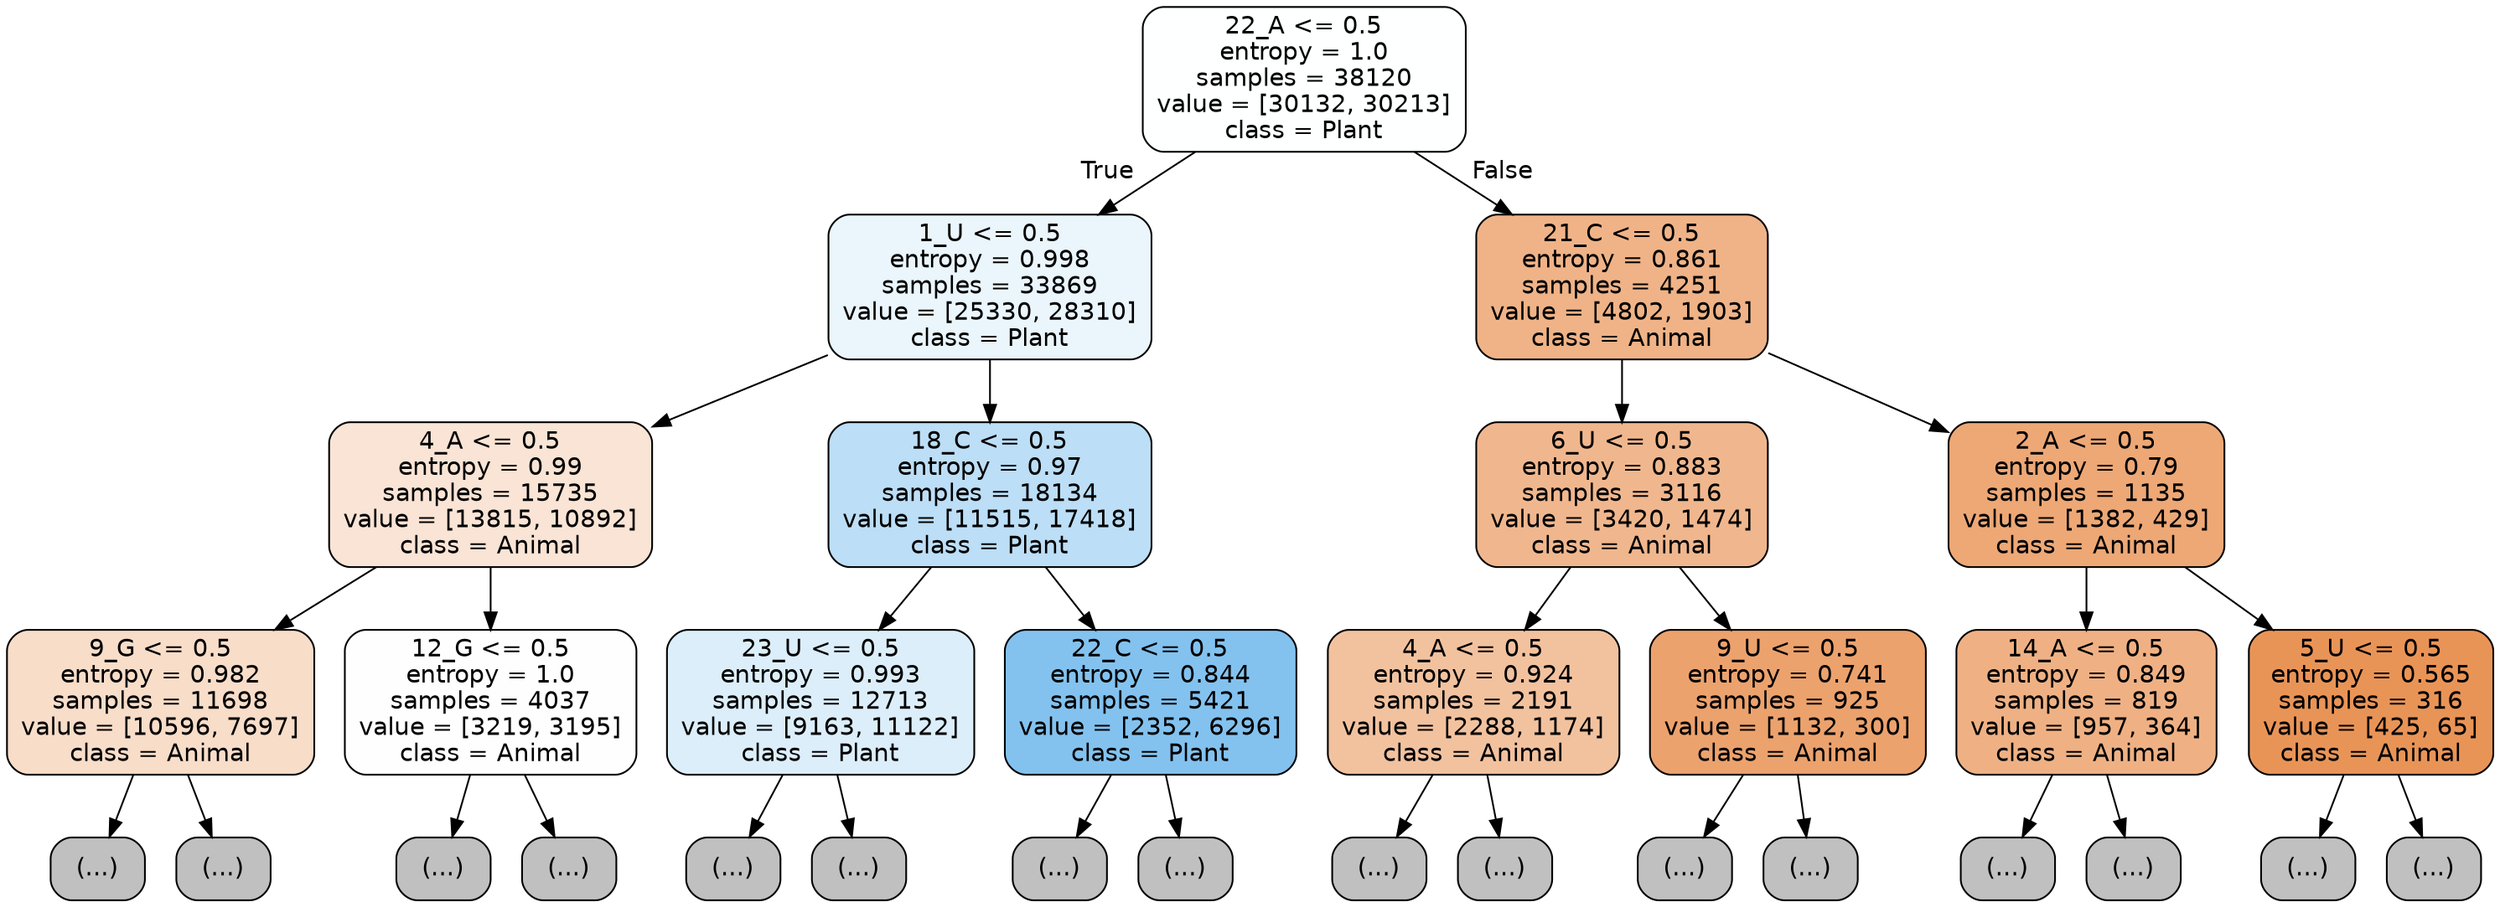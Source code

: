 digraph Tree {
node [shape=box, style="filled, rounded", color="black", fontname="helvetica"] ;
edge [fontname="helvetica"] ;
0 [label="22_A <= 0.5\nentropy = 1.0\nsamples = 38120\nvalue = [30132, 30213]\nclass = Plant", fillcolor="#feffff"] ;
1 [label="1_U <= 0.5\nentropy = 0.998\nsamples = 33869\nvalue = [25330, 28310]\nclass = Plant", fillcolor="#eaf5fc"] ;
0 -> 1 [labeldistance=2.5, labelangle=45, headlabel="True"] ;
2 [label="4_A <= 0.5\nentropy = 0.99\nsamples = 15735\nvalue = [13815, 10892]\nclass = Animal", fillcolor="#f9e4d5"] ;
1 -> 2 ;
3 [label="9_G <= 0.5\nentropy = 0.982\nsamples = 11698\nvalue = [10596, 7697]\nclass = Animal", fillcolor="#f8ddc9"] ;
2 -> 3 ;
4 [label="(...)", fillcolor="#C0C0C0"] ;
3 -> 4 ;
4775 [label="(...)", fillcolor="#C0C0C0"] ;
3 -> 4775 ;
6432 [label="12_G <= 0.5\nentropy = 1.0\nsamples = 4037\nvalue = [3219, 3195]\nclass = Animal", fillcolor="#fffefe"] ;
2 -> 6432 ;
6433 [label="(...)", fillcolor="#C0C0C0"] ;
6432 -> 6433 ;
7782 [label="(...)", fillcolor="#C0C0C0"] ;
6432 -> 7782 ;
8357 [label="18_C <= 0.5\nentropy = 0.97\nsamples = 18134\nvalue = [11515, 17418]\nclass = Plant", fillcolor="#bcdef6"] ;
1 -> 8357 ;
8358 [label="23_U <= 0.5\nentropy = 0.993\nsamples = 12713\nvalue = [9163, 11122]\nclass = Plant", fillcolor="#dceefa"] ;
8357 -> 8358 ;
8359 [label="(...)", fillcolor="#C0C0C0"] ;
8358 -> 8359 ;
13302 [label="(...)", fillcolor="#C0C0C0"] ;
8358 -> 13302 ;
13495 [label="22_C <= 0.5\nentropy = 0.844\nsamples = 5421\nvalue = [2352, 6296]\nclass = Plant", fillcolor="#83c2ef"] ;
8357 -> 13495 ;
13496 [label="(...)", fillcolor="#C0C0C0"] ;
13495 -> 13496 ;
14779 [label="(...)", fillcolor="#C0C0C0"] ;
13495 -> 14779 ;
14940 [label="21_C <= 0.5\nentropy = 0.861\nsamples = 4251\nvalue = [4802, 1903]\nclass = Animal", fillcolor="#efb387"] ;
0 -> 14940 [labeldistance=2.5, labelangle=-45, headlabel="False"] ;
14941 [label="6_U <= 0.5\nentropy = 0.883\nsamples = 3116\nvalue = [3420, 1474]\nclass = Animal", fillcolor="#f0b78e"] ;
14940 -> 14941 ;
14942 [label="4_A <= 0.5\nentropy = 0.924\nsamples = 2191\nvalue = [2288, 1174]\nclass = Animal", fillcolor="#f2c29f"] ;
14941 -> 14942 ;
14943 [label="(...)", fillcolor="#C0C0C0"] ;
14942 -> 14943 ;
15790 [label="(...)", fillcolor="#C0C0C0"] ;
14942 -> 15790 ;
15993 [label="9_U <= 0.5\nentropy = 0.741\nsamples = 925\nvalue = [1132, 300]\nclass = Animal", fillcolor="#eca26d"] ;
14941 -> 15993 ;
15994 [label="(...)", fillcolor="#C0C0C0"] ;
15993 -> 15994 ;
16273 [label="(...)", fillcolor="#C0C0C0"] ;
15993 -> 16273 ;
16376 [label="2_A <= 0.5\nentropy = 0.79\nsamples = 1135\nvalue = [1382, 429]\nclass = Animal", fillcolor="#eda876"] ;
14940 -> 16376 ;
16377 [label="14_A <= 0.5\nentropy = 0.849\nsamples = 819\nvalue = [957, 364]\nclass = Animal", fillcolor="#efb184"] ;
16376 -> 16377 ;
16378 [label="(...)", fillcolor="#C0C0C0"] ;
16377 -> 16378 ;
16675 [label="(...)", fillcolor="#C0C0C0"] ;
16377 -> 16675 ;
16794 [label="5_U <= 0.5\nentropy = 0.565\nsamples = 316\nvalue = [425, 65]\nclass = Animal", fillcolor="#e99457"] ;
16376 -> 16794 ;
16795 [label="(...)", fillcolor="#C0C0C0"] ;
16794 -> 16795 ;
16874 [label="(...)", fillcolor="#C0C0C0"] ;
16794 -> 16874 ;
}